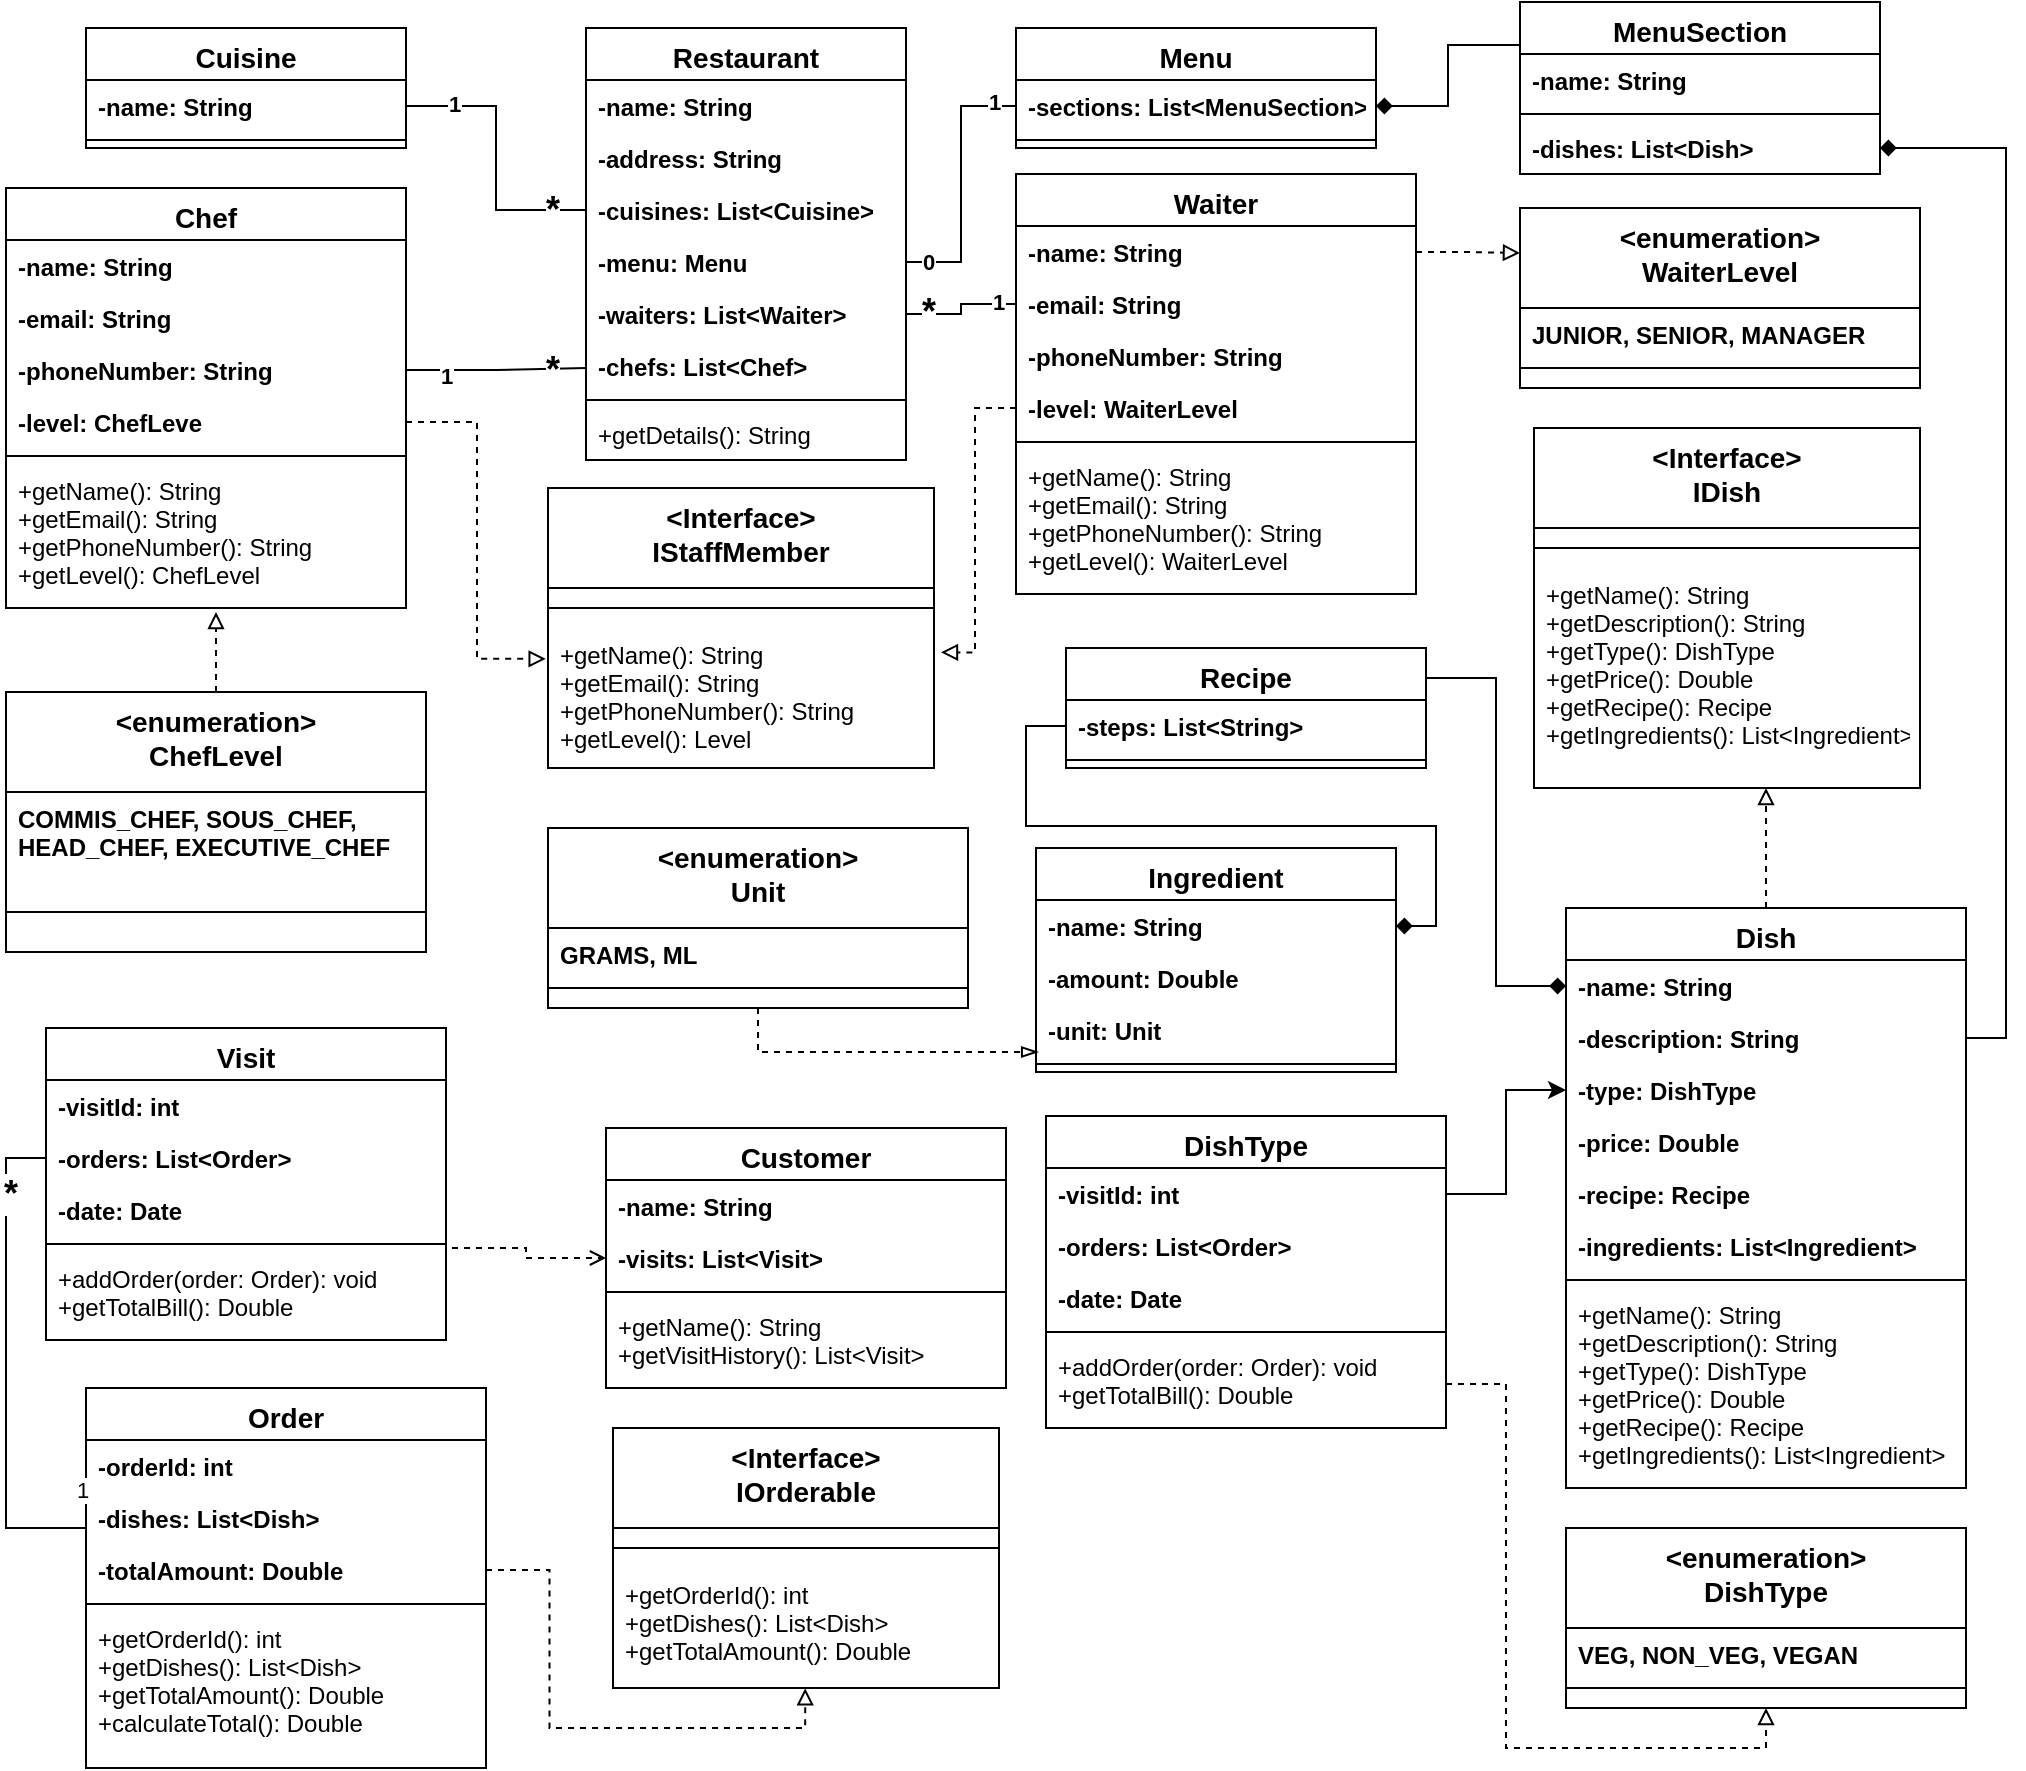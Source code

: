 <mxfile version="24.7.6">
  <diagram id="C5RBs43oDa-KdzZeNtuy" name="Page-1">
    <mxGraphModel dx="2327" dy="796" grid="1" gridSize="10" guides="1" tooltips="1" connect="1" arrows="1" fold="1" page="1" pageScale="1" pageWidth="827" pageHeight="1169" math="0" shadow="0">
      <root>
        <mxCell id="WIyWlLk6GJQsqaUBKTNV-0" />
        <mxCell id="WIyWlLk6GJQsqaUBKTNV-1" parent="WIyWlLk6GJQsqaUBKTNV-0" />
        <mxCell id="zkfFHV4jXpPFQw0GAbJ--0" value="Restaurant" style="swimlane;fontStyle=1;align=center;verticalAlign=top;childLayout=stackLayout;horizontal=1;startSize=26;horizontalStack=0;resizeParent=1;resizeLast=0;collapsible=1;marginBottom=0;rounded=0;shadow=0;strokeWidth=1;fontSize=14;" parent="WIyWlLk6GJQsqaUBKTNV-1" vertex="1">
          <mxGeometry x="240" y="40" width="160" height="216" as="geometry">
            <mxRectangle x="230" y="140" width="160" height="26" as="alternateBounds" />
          </mxGeometry>
        </mxCell>
        <mxCell id="zkfFHV4jXpPFQw0GAbJ--1" value="-name: String" style="text;align=left;verticalAlign=top;spacingLeft=4;spacingRight=4;overflow=hidden;rotatable=0;points=[[0,0.5],[1,0.5]];portConstraint=eastwest;fontStyle=1" parent="zkfFHV4jXpPFQw0GAbJ--0" vertex="1">
          <mxGeometry y="26" width="160" height="26" as="geometry" />
        </mxCell>
        <mxCell id="zkfFHV4jXpPFQw0GAbJ--2" value="-address: String " style="text;align=left;verticalAlign=top;spacingLeft=4;spacingRight=4;overflow=hidden;rotatable=0;points=[[0,0.5],[1,0.5]];portConstraint=eastwest;rounded=0;shadow=0;html=0;fontStyle=1" parent="zkfFHV4jXpPFQw0GAbJ--0" vertex="1">
          <mxGeometry y="52" width="160" height="26" as="geometry" />
        </mxCell>
        <mxCell id="zkfFHV4jXpPFQw0GAbJ--3" value="-cuisines: List&lt;Cuisine&gt;" style="text;align=left;verticalAlign=top;spacingLeft=4;spacingRight=4;overflow=hidden;rotatable=0;points=[[0,0.5],[1,0.5]];portConstraint=eastwest;rounded=0;shadow=0;html=0;fontStyle=1" parent="zkfFHV4jXpPFQw0GAbJ--0" vertex="1">
          <mxGeometry y="78" width="160" height="26" as="geometry" />
        </mxCell>
        <mxCell id="zkfFHV4jXpPFQw0GAbJ--5" value="-menu: Menu" style="text;align=left;verticalAlign=top;spacingLeft=4;spacingRight=4;overflow=hidden;rotatable=0;points=[[0,0.5],[1,0.5]];portConstraint=eastwest;fontStyle=1" parent="zkfFHV4jXpPFQw0GAbJ--0" vertex="1">
          <mxGeometry y="104" width="160" height="26" as="geometry" />
        </mxCell>
        <mxCell id="VaiTRZWKTCsyNy_biYh1-0" value="-waiters: List&lt;Waiter&gt; " style="text;align=left;verticalAlign=top;spacingLeft=4;spacingRight=4;overflow=hidden;rotatable=0;points=[[0,0.5],[1,0.5]];portConstraint=eastwest;rounded=0;shadow=0;html=0;fontStyle=1" vertex="1" parent="zkfFHV4jXpPFQw0GAbJ--0">
          <mxGeometry y="130" width="160" height="26" as="geometry" />
        </mxCell>
        <mxCell id="VaiTRZWKTCsyNy_biYh1-1" value="-chefs: List&lt;Chef&gt;" style="text;align=left;verticalAlign=top;spacingLeft=4;spacingRight=4;overflow=hidden;rotatable=0;points=[[0,0.5],[1,0.5]];portConstraint=eastwest;fontStyle=1" vertex="1" parent="zkfFHV4jXpPFQw0GAbJ--0">
          <mxGeometry y="156" width="160" height="26" as="geometry" />
        </mxCell>
        <mxCell id="zkfFHV4jXpPFQw0GAbJ--4" value="" style="line;html=1;strokeWidth=1;align=left;verticalAlign=middle;spacingTop=-1;spacingLeft=3;spacingRight=3;rotatable=0;labelPosition=right;points=[];portConstraint=eastwest;" parent="zkfFHV4jXpPFQw0GAbJ--0" vertex="1">
          <mxGeometry y="182" width="160" height="8" as="geometry" />
        </mxCell>
        <mxCell id="VaiTRZWKTCsyNy_biYh1-2" value="+getDetails(): String" style="text;align=left;verticalAlign=top;spacingLeft=4;spacingRight=4;overflow=hidden;rotatable=0;points=[[0,0.5],[1,0.5]];portConstraint=eastwest;rounded=0;shadow=0;html=0;" vertex="1" parent="zkfFHV4jXpPFQw0GAbJ--0">
          <mxGeometry y="190" width="160" height="26" as="geometry" />
        </mxCell>
        <mxCell id="VaiTRZWKTCsyNy_biYh1-3" value="Cuisine" style="swimlane;fontStyle=1;align=center;verticalAlign=top;childLayout=stackLayout;horizontal=1;startSize=26;horizontalStack=0;resizeParent=1;resizeLast=0;collapsible=1;marginBottom=0;rounded=0;shadow=0;strokeWidth=1;fontSize=14;" vertex="1" parent="WIyWlLk6GJQsqaUBKTNV-1">
          <mxGeometry x="-10" y="40" width="160" height="60" as="geometry">
            <mxRectangle x="230" y="140" width="160" height="26" as="alternateBounds" />
          </mxGeometry>
        </mxCell>
        <mxCell id="VaiTRZWKTCsyNy_biYh1-4" value="-name: String" style="text;align=left;verticalAlign=top;spacingLeft=4;spacingRight=4;overflow=hidden;rotatable=0;points=[[0,0.5],[1,0.5]];portConstraint=eastwest;fontStyle=1" vertex="1" parent="VaiTRZWKTCsyNy_biYh1-3">
          <mxGeometry y="26" width="160" height="26" as="geometry" />
        </mxCell>
        <mxCell id="VaiTRZWKTCsyNy_biYh1-10" value="" style="line;html=1;strokeWidth=1;align=left;verticalAlign=middle;spacingTop=-1;spacingLeft=3;spacingRight=3;rotatable=0;labelPosition=right;points=[];portConstraint=eastwest;" vertex="1" parent="VaiTRZWKTCsyNy_biYh1-3">
          <mxGeometry y="52" width="160" height="8" as="geometry" />
        </mxCell>
        <mxCell id="VaiTRZWKTCsyNy_biYh1-12" value="Menu" style="swimlane;fontStyle=1;align=center;verticalAlign=top;childLayout=stackLayout;horizontal=1;startSize=26;horizontalStack=0;resizeParent=1;resizeLast=0;collapsible=1;marginBottom=0;rounded=0;shadow=0;strokeWidth=1;fontSize=14;" vertex="1" parent="WIyWlLk6GJQsqaUBKTNV-1">
          <mxGeometry x="455" y="40" width="180" height="60" as="geometry">
            <mxRectangle x="230" y="140" width="160" height="26" as="alternateBounds" />
          </mxGeometry>
        </mxCell>
        <mxCell id="VaiTRZWKTCsyNy_biYh1-13" value="-sections: List&lt;MenuSection&gt;" style="text;align=left;verticalAlign=top;spacingLeft=4;spacingRight=4;overflow=hidden;rotatable=0;points=[[0,0.5],[1,0.5]];portConstraint=eastwest;fontStyle=1" vertex="1" parent="VaiTRZWKTCsyNy_biYh1-12">
          <mxGeometry y="26" width="180" height="26" as="geometry" />
        </mxCell>
        <mxCell id="VaiTRZWKTCsyNy_biYh1-14" value="" style="line;html=1;strokeWidth=1;align=left;verticalAlign=middle;spacingTop=-1;spacingLeft=3;spacingRight=3;rotatable=0;labelPosition=right;points=[];portConstraint=eastwest;" vertex="1" parent="VaiTRZWKTCsyNy_biYh1-12">
          <mxGeometry y="52" width="180" height="8" as="geometry" />
        </mxCell>
        <mxCell id="VaiTRZWKTCsyNy_biYh1-16" value="Ingredient" style="swimlane;fontStyle=1;align=center;verticalAlign=top;childLayout=stackLayout;horizontal=1;startSize=26;horizontalStack=0;resizeParent=1;resizeLast=0;collapsible=1;marginBottom=0;rounded=0;shadow=0;strokeWidth=1;fontSize=14;" vertex="1" parent="WIyWlLk6GJQsqaUBKTNV-1">
          <mxGeometry x="465" y="450" width="180" height="112" as="geometry">
            <mxRectangle x="230" y="140" width="160" height="26" as="alternateBounds" />
          </mxGeometry>
        </mxCell>
        <mxCell id="VaiTRZWKTCsyNy_biYh1-17" value="-name: String " style="text;align=left;verticalAlign=top;spacingLeft=4;spacingRight=4;overflow=hidden;rotatable=0;points=[[0,0.5],[1,0.5]];portConstraint=eastwest;fontStyle=1" vertex="1" parent="VaiTRZWKTCsyNy_biYh1-16">
          <mxGeometry y="26" width="180" height="26" as="geometry" />
        </mxCell>
        <mxCell id="VaiTRZWKTCsyNy_biYh1-38" value="-amount: Double " style="text;align=left;verticalAlign=top;spacingLeft=4;spacingRight=4;overflow=hidden;rotatable=0;points=[[0,0.5],[1,0.5]];portConstraint=eastwest;fontStyle=1" vertex="1" parent="VaiTRZWKTCsyNy_biYh1-16">
          <mxGeometry y="52" width="180" height="26" as="geometry" />
        </mxCell>
        <mxCell id="VaiTRZWKTCsyNy_biYh1-39" value="-unit: Unit" style="text;align=left;verticalAlign=top;spacingLeft=4;spacingRight=4;overflow=hidden;rotatable=0;points=[[0,0.5],[1,0.5]];portConstraint=eastwest;fontStyle=1" vertex="1" parent="VaiTRZWKTCsyNy_biYh1-16">
          <mxGeometry y="78" width="180" height="26" as="geometry" />
        </mxCell>
        <mxCell id="VaiTRZWKTCsyNy_biYh1-18" value="" style="line;html=1;strokeWidth=1;align=left;verticalAlign=middle;spacingTop=-1;spacingLeft=3;spacingRight=3;rotatable=0;labelPosition=right;points=[];portConstraint=eastwest;" vertex="1" parent="VaiTRZWKTCsyNy_biYh1-16">
          <mxGeometry y="104" width="180" height="8" as="geometry" />
        </mxCell>
        <mxCell id="VaiTRZWKTCsyNy_biYh1-21" value="&lt;Interface&gt;&#xa;IDish" style="swimlane;fontStyle=1;align=center;verticalAlign=top;childLayout=stackLayout;horizontal=1;startSize=50;horizontalStack=0;resizeParent=1;resizeLast=0;collapsible=1;marginBottom=0;rounded=0;shadow=0;strokeWidth=1;fontSize=14;" vertex="1" parent="WIyWlLk6GJQsqaUBKTNV-1">
          <mxGeometry x="714" y="240" width="193" height="180" as="geometry">
            <mxRectangle x="230" y="140" width="160" height="26" as="alternateBounds" />
          </mxGeometry>
        </mxCell>
        <mxCell id="VaiTRZWKTCsyNy_biYh1-23" value="" style="line;html=1;strokeWidth=1;align=left;verticalAlign=middle;spacingTop=-1;spacingLeft=3;spacingRight=3;rotatable=0;labelPosition=right;points=[];portConstraint=eastwest;" vertex="1" parent="VaiTRZWKTCsyNy_biYh1-21">
          <mxGeometry y="50" width="193" height="20" as="geometry" />
        </mxCell>
        <mxCell id="VaiTRZWKTCsyNy_biYh1-24" value="+getName(): String   &#xa;+getDescription(): String &#xa;+getType(): DishType &#xa;+getPrice(): Double  &#xa;+getRecipe(): Recipe &#xa;+getIngredients(): List&lt;Ingredient&gt;" style="text;align=left;verticalAlign=top;spacingLeft=4;spacingRight=4;overflow=hidden;rotatable=0;points=[[0,0.5],[1,0.5]];portConstraint=eastwest;fontStyle=0" vertex="1" parent="VaiTRZWKTCsyNy_biYh1-21">
          <mxGeometry y="70" width="193" height="100" as="geometry" />
        </mxCell>
        <mxCell id="VaiTRZWKTCsyNy_biYh1-147" style="edgeStyle=orthogonalEdgeStyle;rounded=0;orthogonalLoop=1;jettySize=auto;html=1;endArrow=block;endFill=0;dashed=1;" edge="1" parent="WIyWlLk6GJQsqaUBKTNV-1" source="VaiTRZWKTCsyNy_biYh1-25">
          <mxGeometry relative="1" as="geometry">
            <mxPoint x="830.0" y="420" as="targetPoint" />
          </mxGeometry>
        </mxCell>
        <mxCell id="VaiTRZWKTCsyNy_biYh1-25" value="Dish" style="swimlane;fontStyle=1;align=center;verticalAlign=top;childLayout=stackLayout;horizontal=1;startSize=26;horizontalStack=0;resizeParent=1;resizeLast=0;collapsible=1;marginBottom=0;rounded=0;shadow=0;strokeWidth=1;fontSize=14;" vertex="1" parent="WIyWlLk6GJQsqaUBKTNV-1">
          <mxGeometry x="730" y="480" width="200" height="290" as="geometry">
            <mxRectangle x="230" y="140" width="160" height="26" as="alternateBounds" />
          </mxGeometry>
        </mxCell>
        <mxCell id="VaiTRZWKTCsyNy_biYh1-26" value="-name: String" style="text;align=left;verticalAlign=top;spacingLeft=4;spacingRight=4;overflow=hidden;rotatable=0;points=[[0,0.5],[1,0.5]];portConstraint=eastwest;fontStyle=1" vertex="1" parent="VaiTRZWKTCsyNy_biYh1-25">
          <mxGeometry y="26" width="200" height="26" as="geometry" />
        </mxCell>
        <mxCell id="VaiTRZWKTCsyNy_biYh1-27" value="-description: String" style="text;align=left;verticalAlign=top;spacingLeft=4;spacingRight=4;overflow=hidden;rotatable=0;points=[[0,0.5],[1,0.5]];portConstraint=eastwest;rounded=0;shadow=0;html=0;fontStyle=1" vertex="1" parent="VaiTRZWKTCsyNy_biYh1-25">
          <mxGeometry y="52" width="200" height="26" as="geometry" />
        </mxCell>
        <mxCell id="VaiTRZWKTCsyNy_biYh1-28" value="-type: DishType " style="text;align=left;verticalAlign=top;spacingLeft=4;spacingRight=4;overflow=hidden;rotatable=0;points=[[0,0.5],[1,0.5]];portConstraint=eastwest;rounded=0;shadow=0;html=0;fontStyle=1" vertex="1" parent="VaiTRZWKTCsyNy_biYh1-25">
          <mxGeometry y="78" width="200" height="26" as="geometry" />
        </mxCell>
        <mxCell id="VaiTRZWKTCsyNy_biYh1-29" value="-price: Double " style="text;align=left;verticalAlign=top;spacingLeft=4;spacingRight=4;overflow=hidden;rotatable=0;points=[[0,0.5],[1,0.5]];portConstraint=eastwest;fontStyle=1" vertex="1" parent="VaiTRZWKTCsyNy_biYh1-25">
          <mxGeometry y="104" width="200" height="26" as="geometry" />
        </mxCell>
        <mxCell id="VaiTRZWKTCsyNy_biYh1-30" value="-recipe: Recipe " style="text;align=left;verticalAlign=top;spacingLeft=4;spacingRight=4;overflow=hidden;rotatable=0;points=[[0,0.5],[1,0.5]];portConstraint=eastwest;rounded=0;shadow=0;html=0;fontStyle=1" vertex="1" parent="VaiTRZWKTCsyNy_biYh1-25">
          <mxGeometry y="130" width="200" height="26" as="geometry" />
        </mxCell>
        <mxCell id="VaiTRZWKTCsyNy_biYh1-31" value="-ingredients: List&lt;Ingredient&gt;" style="text;align=left;verticalAlign=top;spacingLeft=4;spacingRight=4;overflow=hidden;rotatable=0;points=[[0,0.5],[1,0.5]];portConstraint=eastwest;fontStyle=1" vertex="1" parent="VaiTRZWKTCsyNy_biYh1-25">
          <mxGeometry y="156" width="200" height="26" as="geometry" />
        </mxCell>
        <mxCell id="VaiTRZWKTCsyNy_biYh1-32" value="" style="line;html=1;strokeWidth=1;align=left;verticalAlign=middle;spacingTop=-1;spacingLeft=3;spacingRight=3;rotatable=0;labelPosition=right;points=[];portConstraint=eastwest;" vertex="1" parent="VaiTRZWKTCsyNy_biYh1-25">
          <mxGeometry y="182" width="200" height="8" as="geometry" />
        </mxCell>
        <mxCell id="VaiTRZWKTCsyNy_biYh1-33" value="+getName(): String   &#xa;+getDescription(): String &#xa;+getType(): DishType &#xa;+getPrice(): Double  &#xa;+getRecipe(): Recipe &#xa;+getIngredients(): List&lt;Ingredient&gt;" style="text;align=left;verticalAlign=top;spacingLeft=4;spacingRight=4;overflow=hidden;rotatable=0;points=[[0,0.5],[1,0.5]];portConstraint=eastwest;rounded=0;shadow=0;html=0;" vertex="1" parent="VaiTRZWKTCsyNy_biYh1-25">
          <mxGeometry y="190" width="200" height="100" as="geometry" />
        </mxCell>
        <mxCell id="VaiTRZWKTCsyNy_biYh1-34" value="MenuSection" style="swimlane;fontStyle=1;align=center;verticalAlign=top;childLayout=stackLayout;horizontal=1;startSize=26;horizontalStack=0;resizeParent=1;resizeLast=0;collapsible=1;marginBottom=0;rounded=0;shadow=0;strokeWidth=1;fontSize=14;" vertex="1" parent="WIyWlLk6GJQsqaUBKTNV-1">
          <mxGeometry x="707" y="27" width="180" height="86" as="geometry">
            <mxRectangle x="230" y="140" width="160" height="26" as="alternateBounds" />
          </mxGeometry>
        </mxCell>
        <mxCell id="VaiTRZWKTCsyNy_biYh1-35" value="-name: String " style="text;align=left;verticalAlign=top;spacingLeft=4;spacingRight=4;overflow=hidden;rotatable=0;points=[[0,0.5],[1,0.5]];portConstraint=eastwest;fontStyle=1" vertex="1" parent="VaiTRZWKTCsyNy_biYh1-34">
          <mxGeometry y="26" width="180" height="26" as="geometry" />
        </mxCell>
        <mxCell id="VaiTRZWKTCsyNy_biYh1-36" value="" style="line;html=1;strokeWidth=1;align=left;verticalAlign=middle;spacingTop=-1;spacingLeft=3;spacingRight=3;rotatable=0;labelPosition=right;points=[];portConstraint=eastwest;" vertex="1" parent="VaiTRZWKTCsyNy_biYh1-34">
          <mxGeometry y="52" width="180" height="8" as="geometry" />
        </mxCell>
        <mxCell id="VaiTRZWKTCsyNy_biYh1-37" value="-dishes: List&lt;Dish&gt;" style="text;align=left;verticalAlign=top;spacingLeft=4;spacingRight=4;overflow=hidden;rotatable=0;points=[[0,0.5],[1,0.5]];portConstraint=eastwest;fontStyle=1" vertex="1" parent="VaiTRZWKTCsyNy_biYh1-34">
          <mxGeometry y="60" width="180" height="26" as="geometry" />
        </mxCell>
        <mxCell id="VaiTRZWKTCsyNy_biYh1-40" value="Recipe" style="swimlane;fontStyle=1;align=center;verticalAlign=top;childLayout=stackLayout;horizontal=1;startSize=26;horizontalStack=0;resizeParent=1;resizeLast=0;collapsible=1;marginBottom=0;rounded=0;shadow=0;strokeWidth=1;fontSize=14;" vertex="1" parent="WIyWlLk6GJQsqaUBKTNV-1">
          <mxGeometry x="480" y="350" width="180" height="60" as="geometry">
            <mxRectangle x="230" y="140" width="160" height="26" as="alternateBounds" />
          </mxGeometry>
        </mxCell>
        <mxCell id="VaiTRZWKTCsyNy_biYh1-41" value="-steps: List&lt;String&gt;" style="text;align=left;verticalAlign=top;spacingLeft=4;spacingRight=4;overflow=hidden;rotatable=0;points=[[0,0.5],[1,0.5]];portConstraint=eastwest;fontStyle=1" vertex="1" parent="VaiTRZWKTCsyNy_biYh1-40">
          <mxGeometry y="26" width="180" height="26" as="geometry" />
        </mxCell>
        <mxCell id="VaiTRZWKTCsyNy_biYh1-42" value="" style="line;html=1;strokeWidth=1;align=left;verticalAlign=middle;spacingTop=-1;spacingLeft=3;spacingRight=3;rotatable=0;labelPosition=right;points=[];portConstraint=eastwest;" vertex="1" parent="VaiTRZWKTCsyNy_biYh1-40">
          <mxGeometry y="52" width="180" height="8" as="geometry" />
        </mxCell>
        <mxCell id="VaiTRZWKTCsyNy_biYh1-43" value="&lt;Interface&gt;&#xa;IStaffMember" style="swimlane;fontStyle=1;align=center;verticalAlign=top;childLayout=stackLayout;horizontal=1;startSize=50;horizontalStack=0;resizeParent=1;resizeLast=0;collapsible=1;marginBottom=0;rounded=0;shadow=0;strokeWidth=1;fontSize=14;" vertex="1" parent="WIyWlLk6GJQsqaUBKTNV-1">
          <mxGeometry x="221" y="270" width="193" height="140" as="geometry">
            <mxRectangle x="230" y="140" width="160" height="26" as="alternateBounds" />
          </mxGeometry>
        </mxCell>
        <mxCell id="VaiTRZWKTCsyNy_biYh1-44" value="" style="line;html=1;strokeWidth=1;align=left;verticalAlign=middle;spacingTop=-1;spacingLeft=3;spacingRight=3;rotatable=0;labelPosition=right;points=[];portConstraint=eastwest;" vertex="1" parent="VaiTRZWKTCsyNy_biYh1-43">
          <mxGeometry y="50" width="193" height="20" as="geometry" />
        </mxCell>
        <mxCell id="VaiTRZWKTCsyNy_biYh1-45" value="+getName(): String   &#xa;+getEmail(): String  &#xa;+getPhoneNumber(): String &#xa;+getLevel(): Level" style="text;align=left;verticalAlign=top;spacingLeft=4;spacingRight=4;overflow=hidden;rotatable=0;points=[[0,0.5],[1,0.5]];portConstraint=eastwest;fontStyle=0" vertex="1" parent="VaiTRZWKTCsyNy_biYh1-43">
          <mxGeometry y="70" width="193" height="70" as="geometry" />
        </mxCell>
        <mxCell id="VaiTRZWKTCsyNy_biYh1-46" value="Waiter" style="swimlane;fontStyle=1;align=center;verticalAlign=top;childLayout=stackLayout;horizontal=1;startSize=26;horizontalStack=0;resizeParent=1;resizeLast=0;collapsible=1;marginBottom=0;rounded=0;shadow=0;strokeWidth=1;fontSize=14;" vertex="1" parent="WIyWlLk6GJQsqaUBKTNV-1">
          <mxGeometry x="455" y="113" width="200" height="210" as="geometry">
            <mxRectangle x="230" y="140" width="160" height="26" as="alternateBounds" />
          </mxGeometry>
        </mxCell>
        <mxCell id="VaiTRZWKTCsyNy_biYh1-47" value="-name: String " style="text;align=left;verticalAlign=top;spacingLeft=4;spacingRight=4;overflow=hidden;rotatable=0;points=[[0,0.5],[1,0.5]];portConstraint=eastwest;fontStyle=1" vertex="1" parent="VaiTRZWKTCsyNy_biYh1-46">
          <mxGeometry y="26" width="200" height="26" as="geometry" />
        </mxCell>
        <mxCell id="VaiTRZWKTCsyNy_biYh1-48" value="-email: String " style="text;align=left;verticalAlign=top;spacingLeft=4;spacingRight=4;overflow=hidden;rotatable=0;points=[[0,0.5],[1,0.5]];portConstraint=eastwest;rounded=0;shadow=0;html=0;fontStyle=1" vertex="1" parent="VaiTRZWKTCsyNy_biYh1-46">
          <mxGeometry y="52" width="200" height="26" as="geometry" />
        </mxCell>
        <mxCell id="VaiTRZWKTCsyNy_biYh1-49" value="-phoneNumber: String " style="text;align=left;verticalAlign=top;spacingLeft=4;spacingRight=4;overflow=hidden;rotatable=0;points=[[0,0.5],[1,0.5]];portConstraint=eastwest;rounded=0;shadow=0;html=0;fontStyle=1" vertex="1" parent="VaiTRZWKTCsyNy_biYh1-46">
          <mxGeometry y="78" width="200" height="26" as="geometry" />
        </mxCell>
        <mxCell id="VaiTRZWKTCsyNy_biYh1-50" value="-level: WaiterLevel" style="text;align=left;verticalAlign=top;spacingLeft=4;spacingRight=4;overflow=hidden;rotatable=0;points=[[0,0.5],[1,0.5]];portConstraint=eastwest;fontStyle=1" vertex="1" parent="VaiTRZWKTCsyNy_biYh1-46">
          <mxGeometry y="104" width="200" height="26" as="geometry" />
        </mxCell>
        <mxCell id="VaiTRZWKTCsyNy_biYh1-53" value="" style="line;html=1;strokeWidth=1;align=left;verticalAlign=middle;spacingTop=-1;spacingLeft=3;spacingRight=3;rotatable=0;labelPosition=right;points=[];portConstraint=eastwest;" vertex="1" parent="VaiTRZWKTCsyNy_biYh1-46">
          <mxGeometry y="130" width="200" height="8" as="geometry" />
        </mxCell>
        <mxCell id="VaiTRZWKTCsyNy_biYh1-54" value="+getName(): String   &#xa;+getEmail(): String  &#xa;+getPhoneNumber(): String &#xa;+getLevel(): WaiterLevel" style="text;align=left;verticalAlign=top;spacingLeft=4;spacingRight=4;overflow=hidden;rotatable=0;points=[[0,0.5],[1,0.5]];portConstraint=eastwest;rounded=0;shadow=0;html=0;" vertex="1" parent="VaiTRZWKTCsyNy_biYh1-46">
          <mxGeometry y="138" width="200" height="72" as="geometry" />
        </mxCell>
        <mxCell id="VaiTRZWKTCsyNy_biYh1-55" value="Chef" style="swimlane;fontStyle=1;align=center;verticalAlign=top;childLayout=stackLayout;horizontal=1;startSize=26;horizontalStack=0;resizeParent=1;resizeLast=0;collapsible=1;marginBottom=0;rounded=0;shadow=0;strokeWidth=1;fontSize=14;" vertex="1" parent="WIyWlLk6GJQsqaUBKTNV-1">
          <mxGeometry x="-50" y="120" width="200" height="210" as="geometry">
            <mxRectangle x="230" y="140" width="160" height="26" as="alternateBounds" />
          </mxGeometry>
        </mxCell>
        <mxCell id="VaiTRZWKTCsyNy_biYh1-56" value="-name: String " style="text;align=left;verticalAlign=top;spacingLeft=4;spacingRight=4;overflow=hidden;rotatable=0;points=[[0,0.5],[1,0.5]];portConstraint=eastwest;fontStyle=1" vertex="1" parent="VaiTRZWKTCsyNy_biYh1-55">
          <mxGeometry y="26" width="200" height="26" as="geometry" />
        </mxCell>
        <mxCell id="VaiTRZWKTCsyNy_biYh1-57" value="-email: String " style="text;align=left;verticalAlign=top;spacingLeft=4;spacingRight=4;overflow=hidden;rotatable=0;points=[[0,0.5],[1,0.5]];portConstraint=eastwest;rounded=0;shadow=0;html=0;fontStyle=1" vertex="1" parent="VaiTRZWKTCsyNy_biYh1-55">
          <mxGeometry y="52" width="200" height="26" as="geometry" />
        </mxCell>
        <mxCell id="VaiTRZWKTCsyNy_biYh1-58" value="-phoneNumber: String " style="text;align=left;verticalAlign=top;spacingLeft=4;spacingRight=4;overflow=hidden;rotatable=0;points=[[0,0.5],[1,0.5]];portConstraint=eastwest;rounded=0;shadow=0;html=0;fontStyle=1" vertex="1" parent="VaiTRZWKTCsyNy_biYh1-55">
          <mxGeometry y="78" width="200" height="26" as="geometry" />
        </mxCell>
        <mxCell id="VaiTRZWKTCsyNy_biYh1-59" value="-level: ChefLeve" style="text;align=left;verticalAlign=top;spacingLeft=4;spacingRight=4;overflow=hidden;rotatable=0;points=[[0,0.5],[1,0.5]];portConstraint=eastwest;fontStyle=1" vertex="1" parent="VaiTRZWKTCsyNy_biYh1-55">
          <mxGeometry y="104" width="200" height="26" as="geometry" />
        </mxCell>
        <mxCell id="VaiTRZWKTCsyNy_biYh1-60" value="" style="line;html=1;strokeWidth=1;align=left;verticalAlign=middle;spacingTop=-1;spacingLeft=3;spacingRight=3;rotatable=0;labelPosition=right;points=[];portConstraint=eastwest;" vertex="1" parent="VaiTRZWKTCsyNy_biYh1-55">
          <mxGeometry y="130" width="200" height="8" as="geometry" />
        </mxCell>
        <mxCell id="VaiTRZWKTCsyNy_biYh1-61" value="+getName(): String   &#xa;+getEmail(): String  &#xa;+getPhoneNumber(): String &#xa;+getLevel(): ChefLevel&#xa;" style="text;align=left;verticalAlign=top;spacingLeft=4;spacingRight=4;overflow=hidden;rotatable=0;points=[[0,0.5],[1,0.5]];portConstraint=eastwest;rounded=0;shadow=0;html=0;" vertex="1" parent="VaiTRZWKTCsyNy_biYh1-55">
          <mxGeometry y="138" width="200" height="72" as="geometry" />
        </mxCell>
        <mxCell id="VaiTRZWKTCsyNy_biYh1-62" value="&lt;Interface&gt;&#xa;IOrderable" style="swimlane;fontStyle=1;align=center;verticalAlign=top;childLayout=stackLayout;horizontal=1;startSize=50;horizontalStack=0;resizeParent=1;resizeLast=0;collapsible=1;marginBottom=0;rounded=0;shadow=0;strokeWidth=1;fontSize=14;" vertex="1" parent="WIyWlLk6GJQsqaUBKTNV-1">
          <mxGeometry x="253.5" y="740" width="193" height="130" as="geometry">
            <mxRectangle x="230" y="140" width="160" height="26" as="alternateBounds" />
          </mxGeometry>
        </mxCell>
        <mxCell id="VaiTRZWKTCsyNy_biYh1-63" value="" style="line;html=1;strokeWidth=1;align=left;verticalAlign=middle;spacingTop=-1;spacingLeft=3;spacingRight=3;rotatable=0;labelPosition=right;points=[];portConstraint=eastwest;" vertex="1" parent="VaiTRZWKTCsyNy_biYh1-62">
          <mxGeometry y="50" width="193" height="20" as="geometry" />
        </mxCell>
        <mxCell id="VaiTRZWKTCsyNy_biYh1-64" value="+getOrderId(): int   &#xa;+getDishes(): List&lt;Dish&gt; &#xa;+getTotalAmount(): Double" style="text;align=left;verticalAlign=top;spacingLeft=4;spacingRight=4;overflow=hidden;rotatable=0;points=[[0,0.5],[1,0.5]];portConstraint=eastwest;fontStyle=0" vertex="1" parent="VaiTRZWKTCsyNy_biYh1-62">
          <mxGeometry y="70" width="193" height="60" as="geometry" />
        </mxCell>
        <mxCell id="VaiTRZWKTCsyNy_biYh1-65" value="Order" style="swimlane;fontStyle=1;align=center;verticalAlign=top;childLayout=stackLayout;horizontal=1;startSize=26;horizontalStack=0;resizeParent=1;resizeLast=0;collapsible=1;marginBottom=0;rounded=0;shadow=0;strokeWidth=1;fontSize=14;" vertex="1" parent="WIyWlLk6GJQsqaUBKTNV-1">
          <mxGeometry x="-10" y="720" width="200" height="190" as="geometry">
            <mxRectangle x="230" y="140" width="160" height="26" as="alternateBounds" />
          </mxGeometry>
        </mxCell>
        <mxCell id="VaiTRZWKTCsyNy_biYh1-66" value="-orderId: int        &#xa;" style="text;align=left;verticalAlign=top;spacingLeft=4;spacingRight=4;overflow=hidden;rotatable=0;points=[[0,0.5],[1,0.5]];portConstraint=eastwest;fontStyle=1" vertex="1" parent="VaiTRZWKTCsyNy_biYh1-65">
          <mxGeometry y="26" width="200" height="26" as="geometry" />
        </mxCell>
        <mxCell id="VaiTRZWKTCsyNy_biYh1-67" value="-dishes: List&lt;Dish&gt;" style="text;align=left;verticalAlign=top;spacingLeft=4;spacingRight=4;overflow=hidden;rotatable=0;points=[[0,0.5],[1,0.5]];portConstraint=eastwest;rounded=0;shadow=0;html=0;fontStyle=1" vertex="1" parent="VaiTRZWKTCsyNy_biYh1-65">
          <mxGeometry y="52" width="200" height="26" as="geometry" />
        </mxCell>
        <mxCell id="VaiTRZWKTCsyNy_biYh1-68" value="-totalAmount: Double " style="text;align=left;verticalAlign=top;spacingLeft=4;spacingRight=4;overflow=hidden;rotatable=0;points=[[0,0.5],[1,0.5]];portConstraint=eastwest;rounded=0;shadow=0;html=0;fontStyle=1" vertex="1" parent="VaiTRZWKTCsyNy_biYh1-65">
          <mxGeometry y="78" width="200" height="26" as="geometry" />
        </mxCell>
        <mxCell id="VaiTRZWKTCsyNy_biYh1-70" value="" style="line;html=1;strokeWidth=1;align=left;verticalAlign=middle;spacingTop=-1;spacingLeft=3;spacingRight=3;rotatable=0;labelPosition=right;points=[];portConstraint=eastwest;" vertex="1" parent="VaiTRZWKTCsyNy_biYh1-65">
          <mxGeometry y="104" width="200" height="8" as="geometry" />
        </mxCell>
        <mxCell id="VaiTRZWKTCsyNy_biYh1-71" value="+getOrderId(): int   &#xa;+getDishes(): List&lt;Dish&gt; &#xa;+getTotalAmount(): Double&#xa;+calculateTotal(): Double" style="text;align=left;verticalAlign=top;spacingLeft=4;spacingRight=4;overflow=hidden;rotatable=0;points=[[0,0.5],[1,0.5]];portConstraint=eastwest;rounded=0;shadow=0;html=0;" vertex="1" parent="VaiTRZWKTCsyNy_biYh1-65">
          <mxGeometry y="112" width="200" height="72" as="geometry" />
        </mxCell>
        <mxCell id="VaiTRZWKTCsyNy_biYh1-72" value="Customer" style="swimlane;fontStyle=1;align=center;verticalAlign=top;childLayout=stackLayout;horizontal=1;startSize=26;horizontalStack=0;resizeParent=1;resizeLast=0;collapsible=1;marginBottom=0;rounded=0;shadow=0;strokeWidth=1;fontSize=14;" vertex="1" parent="WIyWlLk6GJQsqaUBKTNV-1">
          <mxGeometry x="250" y="590" width="200" height="130" as="geometry">
            <mxRectangle x="230" y="140" width="160" height="26" as="alternateBounds" />
          </mxGeometry>
        </mxCell>
        <mxCell id="VaiTRZWKTCsyNy_biYh1-73" value="-name: String&#xa;" style="text;align=left;verticalAlign=top;spacingLeft=4;spacingRight=4;overflow=hidden;rotatable=0;points=[[0,0.5],[1,0.5]];portConstraint=eastwest;fontStyle=1" vertex="1" parent="VaiTRZWKTCsyNy_biYh1-72">
          <mxGeometry y="26" width="200" height="26" as="geometry" />
        </mxCell>
        <mxCell id="VaiTRZWKTCsyNy_biYh1-74" value="-visits: List&lt;Visit&gt;" style="text;align=left;verticalAlign=top;spacingLeft=4;spacingRight=4;overflow=hidden;rotatable=0;points=[[0,0.5],[1,0.5]];portConstraint=eastwest;rounded=0;shadow=0;html=0;fontStyle=1" vertex="1" parent="VaiTRZWKTCsyNy_biYh1-72">
          <mxGeometry y="52" width="200" height="26" as="geometry" />
        </mxCell>
        <mxCell id="VaiTRZWKTCsyNy_biYh1-76" value="" style="line;html=1;strokeWidth=1;align=left;verticalAlign=middle;spacingTop=-1;spacingLeft=3;spacingRight=3;rotatable=0;labelPosition=right;points=[];portConstraint=eastwest;" vertex="1" parent="VaiTRZWKTCsyNy_biYh1-72">
          <mxGeometry y="78" width="200" height="8" as="geometry" />
        </mxCell>
        <mxCell id="VaiTRZWKTCsyNy_biYh1-77" value="+getName(): String&#xa;+getVisitHistory(): List&lt;Visit&gt;" style="text;align=left;verticalAlign=top;spacingLeft=4;spacingRight=4;overflow=hidden;rotatable=0;points=[[0,0.5],[1,0.5]];portConstraint=eastwest;rounded=0;shadow=0;html=0;" vertex="1" parent="VaiTRZWKTCsyNy_biYh1-72">
          <mxGeometry y="86" width="200" height="44" as="geometry" />
        </mxCell>
        <mxCell id="VaiTRZWKTCsyNy_biYh1-78" value="Visit" style="swimlane;fontStyle=1;align=center;verticalAlign=top;childLayout=stackLayout;horizontal=1;startSize=26;horizontalStack=0;resizeParent=1;resizeLast=0;collapsible=1;marginBottom=0;rounded=0;shadow=0;strokeWidth=1;fontSize=14;" vertex="1" parent="WIyWlLk6GJQsqaUBKTNV-1">
          <mxGeometry x="-30" y="540" width="200" height="156" as="geometry">
            <mxRectangle x="230" y="140" width="160" height="26" as="alternateBounds" />
          </mxGeometry>
        </mxCell>
        <mxCell id="VaiTRZWKTCsyNy_biYh1-79" value="-visitId: int&#xa;" style="text;align=left;verticalAlign=top;spacingLeft=4;spacingRight=4;overflow=hidden;rotatable=0;points=[[0,0.5],[1,0.5]];portConstraint=eastwest;fontStyle=1" vertex="1" parent="VaiTRZWKTCsyNy_biYh1-78">
          <mxGeometry y="26" width="200" height="26" as="geometry" />
        </mxCell>
        <mxCell id="VaiTRZWKTCsyNy_biYh1-80" value="-orders: List&lt;Order&gt;" style="text;align=left;verticalAlign=top;spacingLeft=4;spacingRight=4;overflow=hidden;rotatable=0;points=[[0,0.5],[1,0.5]];portConstraint=eastwest;rounded=0;shadow=0;html=0;fontStyle=1" vertex="1" parent="VaiTRZWKTCsyNy_biYh1-78">
          <mxGeometry y="52" width="200" height="26" as="geometry" />
        </mxCell>
        <mxCell id="VaiTRZWKTCsyNy_biYh1-83" value="-date: Date" style="text;align=left;verticalAlign=top;spacingLeft=4;spacingRight=4;overflow=hidden;rotatable=0;points=[[0,0.5],[1,0.5]];portConstraint=eastwest;rounded=0;shadow=0;html=0;fontStyle=1" vertex="1" parent="VaiTRZWKTCsyNy_biYh1-78">
          <mxGeometry y="78" width="200" height="26" as="geometry" />
        </mxCell>
        <mxCell id="VaiTRZWKTCsyNy_biYh1-81" value="" style="line;html=1;strokeWidth=1;align=left;verticalAlign=middle;spacingTop=-1;spacingLeft=3;spacingRight=3;rotatable=0;labelPosition=right;points=[];portConstraint=eastwest;" vertex="1" parent="VaiTRZWKTCsyNy_biYh1-78">
          <mxGeometry y="104" width="200" height="8" as="geometry" />
        </mxCell>
        <mxCell id="VaiTRZWKTCsyNy_biYh1-82" value="+addOrder(order: Order): void &#xa;+getTotalBill(): Double" style="text;align=left;verticalAlign=top;spacingLeft=4;spacingRight=4;overflow=hidden;rotatable=0;points=[[0,0.5],[1,0.5]];portConstraint=eastwest;rounded=0;shadow=0;html=0;" vertex="1" parent="VaiTRZWKTCsyNy_biYh1-78">
          <mxGeometry y="112" width="200" height="44" as="geometry" />
        </mxCell>
        <mxCell id="VaiTRZWKTCsyNy_biYh1-139" style="edgeStyle=orthogonalEdgeStyle;rounded=0;orthogonalLoop=1;jettySize=auto;html=1;entryX=0.5;entryY=1;entryDx=0;entryDy=0;endArrow=block;endFill=0;dashed=1;" edge="1" parent="WIyWlLk6GJQsqaUBKTNV-1" source="VaiTRZWKTCsyNy_biYh1-89" target="VaiTRZWKTCsyNy_biYh1-93">
          <mxGeometry relative="1" as="geometry" />
        </mxCell>
        <mxCell id="VaiTRZWKTCsyNy_biYh1-84" value="DishType" style="swimlane;fontStyle=1;align=center;verticalAlign=top;childLayout=stackLayout;horizontal=1;startSize=26;horizontalStack=0;resizeParent=1;resizeLast=0;collapsible=1;marginBottom=0;rounded=0;shadow=0;strokeWidth=1;fontSize=14;" vertex="1" parent="WIyWlLk6GJQsqaUBKTNV-1">
          <mxGeometry x="470" y="584" width="200" height="156" as="geometry">
            <mxRectangle x="230" y="140" width="160" height="26" as="alternateBounds" />
          </mxGeometry>
        </mxCell>
        <mxCell id="VaiTRZWKTCsyNy_biYh1-85" value="-visitId: int&#xa;" style="text;align=left;verticalAlign=top;spacingLeft=4;spacingRight=4;overflow=hidden;rotatable=0;points=[[0,0.5],[1,0.5]];portConstraint=eastwest;fontStyle=1" vertex="1" parent="VaiTRZWKTCsyNy_biYh1-84">
          <mxGeometry y="26" width="200" height="26" as="geometry" />
        </mxCell>
        <mxCell id="VaiTRZWKTCsyNy_biYh1-86" value="-orders: List&lt;Order&gt;" style="text;align=left;verticalAlign=top;spacingLeft=4;spacingRight=4;overflow=hidden;rotatable=0;points=[[0,0.5],[1,0.5]];portConstraint=eastwest;rounded=0;shadow=0;html=0;fontStyle=1" vertex="1" parent="VaiTRZWKTCsyNy_biYh1-84">
          <mxGeometry y="52" width="200" height="26" as="geometry" />
        </mxCell>
        <mxCell id="VaiTRZWKTCsyNy_biYh1-87" value="-date: Date" style="text;align=left;verticalAlign=top;spacingLeft=4;spacingRight=4;overflow=hidden;rotatable=0;points=[[0,0.5],[1,0.5]];portConstraint=eastwest;rounded=0;shadow=0;html=0;fontStyle=1" vertex="1" parent="VaiTRZWKTCsyNy_biYh1-84">
          <mxGeometry y="78" width="200" height="26" as="geometry" />
        </mxCell>
        <mxCell id="VaiTRZWKTCsyNy_biYh1-88" value="" style="line;html=1;strokeWidth=1;align=left;verticalAlign=middle;spacingTop=-1;spacingLeft=3;spacingRight=3;rotatable=0;labelPosition=right;points=[];portConstraint=eastwest;" vertex="1" parent="VaiTRZWKTCsyNy_biYh1-84">
          <mxGeometry y="104" width="200" height="8" as="geometry" />
        </mxCell>
        <mxCell id="VaiTRZWKTCsyNy_biYh1-89" value="+addOrder(order: Order): void &#xa;+getTotalBill(): Double" style="text;align=left;verticalAlign=top;spacingLeft=4;spacingRight=4;overflow=hidden;rotatable=0;points=[[0,0.5],[1,0.5]];portConstraint=eastwest;rounded=0;shadow=0;html=0;" vertex="1" parent="VaiTRZWKTCsyNy_biYh1-84">
          <mxGeometry y="112" width="200" height="44" as="geometry" />
        </mxCell>
        <mxCell id="VaiTRZWKTCsyNy_biYh1-93" value="&lt;enumeration&gt;&#xa;DishType" style="swimlane;fontStyle=1;align=center;verticalAlign=top;childLayout=stackLayout;horizontal=1;startSize=50;horizontalStack=0;resizeParent=1;resizeLast=0;collapsible=1;marginBottom=0;rounded=0;shadow=0;strokeWidth=1;fontSize=14;" vertex="1" parent="WIyWlLk6GJQsqaUBKTNV-1">
          <mxGeometry x="730" y="790" width="200" height="90" as="geometry">
            <mxRectangle x="230" y="140" width="160" height="26" as="alternateBounds" />
          </mxGeometry>
        </mxCell>
        <mxCell id="VaiTRZWKTCsyNy_biYh1-94" value="VEG, NON_VEG, VEGAN&#xa;" style="text;align=left;verticalAlign=top;spacingLeft=4;spacingRight=4;overflow=hidden;rotatable=0;points=[[0,0.5],[1,0.5]];portConstraint=eastwest;fontStyle=1" vertex="1" parent="VaiTRZWKTCsyNy_biYh1-93">
          <mxGeometry y="50" width="200" height="26" as="geometry" />
        </mxCell>
        <mxCell id="VaiTRZWKTCsyNy_biYh1-97" value="" style="line;html=1;strokeWidth=1;align=left;verticalAlign=middle;spacingTop=-1;spacingLeft=3;spacingRight=3;rotatable=0;labelPosition=right;points=[];portConstraint=eastwest;" vertex="1" parent="VaiTRZWKTCsyNy_biYh1-93">
          <mxGeometry y="76" width="200" height="8" as="geometry" />
        </mxCell>
        <mxCell id="VaiTRZWKTCsyNy_biYh1-99" value="&lt;enumeration&gt;&#xa;Unit" style="swimlane;fontStyle=1;align=center;verticalAlign=top;childLayout=stackLayout;horizontal=1;startSize=50;horizontalStack=0;resizeParent=1;resizeLast=0;collapsible=1;marginBottom=0;rounded=0;shadow=0;strokeWidth=1;fontSize=14;" vertex="1" parent="WIyWlLk6GJQsqaUBKTNV-1">
          <mxGeometry x="221" y="440" width="210" height="90" as="geometry">
            <mxRectangle x="230" y="140" width="160" height="26" as="alternateBounds" />
          </mxGeometry>
        </mxCell>
        <mxCell id="VaiTRZWKTCsyNy_biYh1-100" value="GRAMS, ML &#xa;" style="text;align=left;verticalAlign=top;spacingLeft=4;spacingRight=4;overflow=hidden;rotatable=0;points=[[0,0.5],[1,0.5]];portConstraint=eastwest;fontStyle=1" vertex="1" parent="VaiTRZWKTCsyNy_biYh1-99">
          <mxGeometry y="50" width="210" height="26" as="geometry" />
        </mxCell>
        <mxCell id="VaiTRZWKTCsyNy_biYh1-101" value="" style="line;html=1;strokeWidth=1;align=left;verticalAlign=middle;spacingTop=-1;spacingLeft=3;spacingRight=3;rotatable=0;labelPosition=right;points=[];portConstraint=eastwest;" vertex="1" parent="VaiTRZWKTCsyNy_biYh1-99">
          <mxGeometry y="76" width="210" height="8" as="geometry" />
        </mxCell>
        <mxCell id="VaiTRZWKTCsyNy_biYh1-102" value="&lt;enumeration&gt;&#xa;WaiterLevel" style="swimlane;fontStyle=1;align=center;verticalAlign=top;childLayout=stackLayout;horizontal=1;startSize=50;horizontalStack=0;resizeParent=1;resizeLast=0;collapsible=1;marginBottom=0;rounded=0;shadow=0;strokeWidth=1;fontSize=14;" vertex="1" parent="WIyWlLk6GJQsqaUBKTNV-1">
          <mxGeometry x="707" y="130" width="200" height="90" as="geometry">
            <mxRectangle x="230" y="140" width="160" height="26" as="alternateBounds" />
          </mxGeometry>
        </mxCell>
        <mxCell id="VaiTRZWKTCsyNy_biYh1-103" value="JUNIOR, SENIOR, MANAGER&#xa;" style="text;align=left;verticalAlign=top;spacingLeft=4;spacingRight=4;overflow=hidden;rotatable=0;points=[[0,0.5],[1,0.5]];portConstraint=eastwest;fontStyle=1" vertex="1" parent="VaiTRZWKTCsyNy_biYh1-102">
          <mxGeometry y="50" width="200" height="26" as="geometry" />
        </mxCell>
        <mxCell id="VaiTRZWKTCsyNy_biYh1-104" value="" style="line;html=1;strokeWidth=1;align=left;verticalAlign=middle;spacingTop=-1;spacingLeft=3;spacingRight=3;rotatable=0;labelPosition=right;points=[];portConstraint=eastwest;" vertex="1" parent="VaiTRZWKTCsyNy_biYh1-102">
          <mxGeometry y="76" width="200" height="8" as="geometry" />
        </mxCell>
        <mxCell id="VaiTRZWKTCsyNy_biYh1-141" style="edgeStyle=orthogonalEdgeStyle;rounded=0;orthogonalLoop=1;jettySize=auto;html=1;exitX=0.5;exitY=0;exitDx=0;exitDy=0;endArrow=block;endFill=0;dashed=1;" edge="1" parent="WIyWlLk6GJQsqaUBKTNV-1" source="VaiTRZWKTCsyNy_biYh1-105">
          <mxGeometry relative="1" as="geometry">
            <mxPoint x="55" y="332" as="targetPoint" />
          </mxGeometry>
        </mxCell>
        <mxCell id="VaiTRZWKTCsyNy_biYh1-105" value="&lt;enumeration&gt;&#xa;ChefLevel" style="swimlane;fontStyle=1;align=center;verticalAlign=top;childLayout=stackLayout;horizontal=1;startSize=50;horizontalStack=0;resizeParent=1;resizeLast=0;collapsible=1;marginBottom=0;rounded=0;shadow=0;strokeWidth=1;fontSize=14;" vertex="1" parent="WIyWlLk6GJQsqaUBKTNV-1">
          <mxGeometry x="-50" y="372" width="210" height="130" as="geometry">
            <mxRectangle x="230" y="140" width="160" height="26" as="alternateBounds" />
          </mxGeometry>
        </mxCell>
        <mxCell id="VaiTRZWKTCsyNy_biYh1-106" value="COMMIS_CHEF, SOUS_CHEF, &#xa;HEAD_CHEF, EXECUTIVE_CHEF&#xa;" style="text;align=left;verticalAlign=top;spacingLeft=4;spacingRight=4;overflow=hidden;rotatable=0;points=[[0,0.5],[1,0.5]];portConstraint=eastwest;fontStyle=1" vertex="1" parent="VaiTRZWKTCsyNy_biYh1-105">
          <mxGeometry y="50" width="210" height="50" as="geometry" />
        </mxCell>
        <mxCell id="VaiTRZWKTCsyNy_biYh1-107" value="" style="line;html=1;strokeWidth=1;align=left;verticalAlign=middle;spacingTop=-1;spacingLeft=3;spacingRight=3;rotatable=0;labelPosition=right;points=[];portConstraint=eastwest;" vertex="1" parent="VaiTRZWKTCsyNy_biYh1-105">
          <mxGeometry y="100" width="210" height="20" as="geometry" />
        </mxCell>
        <mxCell id="VaiTRZWKTCsyNy_biYh1-108" style="edgeStyle=orthogonalEdgeStyle;rounded=0;orthogonalLoop=1;jettySize=auto;html=1;exitX=1;exitY=0.5;exitDx=0;exitDy=0;entryX=0;entryY=0.5;entryDx=0;entryDy=0;endArrow=none;endFill=0;" edge="1" parent="WIyWlLk6GJQsqaUBKTNV-1" source="VaiTRZWKTCsyNy_biYh1-4" target="zkfFHV4jXpPFQw0GAbJ--3">
          <mxGeometry relative="1" as="geometry" />
        </mxCell>
        <mxCell id="VaiTRZWKTCsyNy_biYh1-113" value="1" style="edgeLabel;html=1;align=center;verticalAlign=middle;resizable=0;points=[];fontSize=11;fontStyle=1" vertex="1" connectable="0" parent="VaiTRZWKTCsyNy_biYh1-108">
          <mxGeometry x="-0.659" y="1" relative="1" as="geometry">
            <mxPoint as="offset" />
          </mxGeometry>
        </mxCell>
        <mxCell id="VaiTRZWKTCsyNy_biYh1-114" value="&lt;b style=&quot;font-size: 18px;&quot;&gt;*&lt;/b&gt;" style="edgeLabel;html=1;align=center;verticalAlign=middle;resizable=0;points=[];fontSize=18;" vertex="1" connectable="0" parent="VaiTRZWKTCsyNy_biYh1-108">
          <mxGeometry x="0.777" relative="1" as="geometry">
            <mxPoint x="-1" as="offset" />
          </mxGeometry>
        </mxCell>
        <mxCell id="VaiTRZWKTCsyNy_biYh1-109" style="edgeStyle=orthogonalEdgeStyle;rounded=0;orthogonalLoop=1;jettySize=auto;html=1;exitX=0;exitY=0.5;exitDx=0;exitDy=0;entryX=1;entryY=0.5;entryDx=0;entryDy=0;endArrow=none;endFill=0;" edge="1" parent="WIyWlLk6GJQsqaUBKTNV-1" source="VaiTRZWKTCsyNy_biYh1-13" target="zkfFHV4jXpPFQw0GAbJ--5">
          <mxGeometry relative="1" as="geometry" />
        </mxCell>
        <mxCell id="VaiTRZWKTCsyNy_biYh1-120" value="1" style="edgeLabel;html=1;align=center;verticalAlign=middle;resizable=0;points=[];fontStyle=1" vertex="1" connectable="0" parent="VaiTRZWKTCsyNy_biYh1-109">
          <mxGeometry x="-0.838" y="-2" relative="1" as="geometry">
            <mxPoint as="offset" />
          </mxGeometry>
        </mxCell>
        <mxCell id="VaiTRZWKTCsyNy_biYh1-127" value="0" style="edgeLabel;html=1;align=center;verticalAlign=middle;resizable=0;points=[];fontStyle=1" vertex="1" connectable="0" parent="VaiTRZWKTCsyNy_biYh1-109">
          <mxGeometry x="0.832" relative="1" as="geometry">
            <mxPoint as="offset" />
          </mxGeometry>
        </mxCell>
        <mxCell id="VaiTRZWKTCsyNy_biYh1-111" style="edgeStyle=orthogonalEdgeStyle;rounded=0;orthogonalLoop=1;jettySize=auto;html=1;exitX=1;exitY=0.5;exitDx=0;exitDy=0;endArrow=none;endFill=0;" edge="1" parent="WIyWlLk6GJQsqaUBKTNV-1" source="VaiTRZWKTCsyNy_biYh1-58">
          <mxGeometry relative="1" as="geometry">
            <mxPoint x="240" y="210" as="targetPoint" />
          </mxGeometry>
        </mxCell>
        <mxCell id="VaiTRZWKTCsyNy_biYh1-115" value="&lt;span style=&quot;color: rgba(0, 0, 0, 0); font-family: monospace; font-size: 0px; text-align: start; background-color: rgb(251, 251, 251);&quot;&gt;%3CmxGraphModel%3E%3Croot%3E%3CmxCell%20id%3D%220%22%2F%3E%3CmxCell%20id%3D%221%22%20parent%3D%220%22%2F%3E%3CmxCell%20id%3D%222%22%20value%3D%221%22%20style%3D%22edgeLabel%3Bhtml%3D1%3Balign%3Dcenter%3BverticalAlign%3Dmiddle%3Bresizable%3D0%3Bpoints%3D%5B%5D%3BfontSize%3D14%3BfontStyle%3D1%22%20vertex%3D%221%22%20connectable%3D%220%22%20parent%3D%221%22%3E%3CmxGeometry%20x%3D%22174%22%20y%3D%2278%22%20as%3D%22geometry%22%2F%3E%3C%2FmxCell%3E%3C%2Froot%3E%3C%2FmxGraphModel%3E&lt;/span&gt;" style="edgeLabel;html=1;align=center;verticalAlign=middle;resizable=0;points=[];" vertex="1" connectable="0" parent="VaiTRZWKTCsyNy_biYh1-111">
          <mxGeometry x="-0.531" relative="1" as="geometry">
            <mxPoint as="offset" />
          </mxGeometry>
        </mxCell>
        <mxCell id="VaiTRZWKTCsyNy_biYh1-116" value="1" style="edgeLabel;html=1;align=center;verticalAlign=middle;resizable=0;points=[];fontSize=11;fontStyle=1" vertex="1" connectable="0" parent="VaiTRZWKTCsyNy_biYh1-111">
          <mxGeometry x="-0.569" y="-3" relative="1" as="geometry">
            <mxPoint as="offset" />
          </mxGeometry>
        </mxCell>
        <mxCell id="VaiTRZWKTCsyNy_biYh1-117" value="&lt;font style=&quot;font-size: 18px;&quot;&gt;&lt;b&gt;*&lt;/b&gt;&lt;/font&gt;" style="edgeLabel;html=1;align=center;verticalAlign=middle;resizable=0;points=[];" vertex="1" connectable="0" parent="VaiTRZWKTCsyNy_biYh1-111">
          <mxGeometry x="0.628" y="-1" relative="1" as="geometry">
            <mxPoint as="offset" />
          </mxGeometry>
        </mxCell>
        <mxCell id="VaiTRZWKTCsyNy_biYh1-112" style="edgeStyle=orthogonalEdgeStyle;rounded=0;orthogonalLoop=1;jettySize=auto;html=1;exitX=0;exitY=0.5;exitDx=0;exitDy=0;entryX=1;entryY=0.5;entryDx=0;entryDy=0;endArrow=none;endFill=0;" edge="1" parent="WIyWlLk6GJQsqaUBKTNV-1" source="VaiTRZWKTCsyNy_biYh1-48" target="VaiTRZWKTCsyNy_biYh1-0">
          <mxGeometry relative="1" as="geometry" />
        </mxCell>
        <mxCell id="VaiTRZWKTCsyNy_biYh1-123" value="&lt;b&gt;1&lt;/b&gt;" style="edgeLabel;html=1;align=center;verticalAlign=middle;resizable=0;points=[];" vertex="1" connectable="0" parent="VaiTRZWKTCsyNy_biYh1-112">
          <mxGeometry x="-0.707" y="-1" relative="1" as="geometry">
            <mxPoint as="offset" />
          </mxGeometry>
        </mxCell>
        <mxCell id="VaiTRZWKTCsyNy_biYh1-125" value="*" style="edgeLabel;html=1;align=center;verticalAlign=middle;resizable=0;points=[];fontSize=18;fontStyle=1" vertex="1" connectable="0" parent="VaiTRZWKTCsyNy_biYh1-112">
          <mxGeometry x="0.627" y="-1" relative="1" as="geometry">
            <mxPoint as="offset" />
          </mxGeometry>
        </mxCell>
        <mxCell id="VaiTRZWKTCsyNy_biYh1-128" style="edgeStyle=orthogonalEdgeStyle;rounded=0;orthogonalLoop=1;jettySize=auto;html=1;exitX=1;exitY=0.5;exitDx=0;exitDy=0;entryX=0;entryY=0.25;entryDx=0;entryDy=0;endArrow=none;endFill=0;startArrow=diamond;startFill=1;" edge="1" parent="WIyWlLk6GJQsqaUBKTNV-1" source="VaiTRZWKTCsyNy_biYh1-13" target="VaiTRZWKTCsyNy_biYh1-34">
          <mxGeometry relative="1" as="geometry" />
        </mxCell>
        <mxCell id="VaiTRZWKTCsyNy_biYh1-130" style="edgeStyle=orthogonalEdgeStyle;rounded=0;orthogonalLoop=1;jettySize=auto;html=1;entryX=1;entryY=0.5;entryDx=0;entryDy=0;endArrow=diamond;endFill=1;" edge="1" parent="WIyWlLk6GJQsqaUBKTNV-1" source="VaiTRZWKTCsyNy_biYh1-41" target="VaiTRZWKTCsyNy_biYh1-17">
          <mxGeometry relative="1" as="geometry" />
        </mxCell>
        <mxCell id="VaiTRZWKTCsyNy_biYh1-132" style="edgeStyle=orthogonalEdgeStyle;rounded=0;orthogonalLoop=1;jettySize=auto;html=1;exitX=1;exitY=0.5;exitDx=0;exitDy=0;entryX=1;entryY=0.5;entryDx=0;entryDy=0;endArrow=none;endFill=0;startArrow=diamond;startFill=1;" edge="1" parent="WIyWlLk6GJQsqaUBKTNV-1" source="VaiTRZWKTCsyNy_biYh1-37" target="VaiTRZWKTCsyNy_biYh1-27">
          <mxGeometry relative="1" as="geometry" />
        </mxCell>
        <mxCell id="VaiTRZWKTCsyNy_biYh1-133" style="edgeStyle=orthogonalEdgeStyle;rounded=0;orthogonalLoop=1;jettySize=auto;html=1;entryX=1;entryY=0.25;entryDx=0;entryDy=0;endArrow=none;endFill=0;startArrow=diamond;startFill=1;" edge="1" parent="WIyWlLk6GJQsqaUBKTNV-1" source="VaiTRZWKTCsyNy_biYh1-26" target="VaiTRZWKTCsyNy_biYh1-40">
          <mxGeometry relative="1" as="geometry" />
        </mxCell>
        <mxCell id="VaiTRZWKTCsyNy_biYh1-135" style="edgeStyle=orthogonalEdgeStyle;rounded=0;orthogonalLoop=1;jettySize=auto;html=1;exitX=1;exitY=0.5;exitDx=0;exitDy=0;entryX=-0.006;entryY=0.22;entryDx=0;entryDy=0;entryPerimeter=0;endArrow=block;endFill=0;dashed=1;" edge="1" parent="WIyWlLk6GJQsqaUBKTNV-1" source="VaiTRZWKTCsyNy_biYh1-59" target="VaiTRZWKTCsyNy_biYh1-45">
          <mxGeometry relative="1" as="geometry" />
        </mxCell>
        <mxCell id="VaiTRZWKTCsyNy_biYh1-136" style="edgeStyle=orthogonalEdgeStyle;rounded=0;orthogonalLoop=1;jettySize=auto;html=1;exitX=0;exitY=0.5;exitDx=0;exitDy=0;entryX=1.018;entryY=0.174;entryDx=0;entryDy=0;entryPerimeter=0;endArrow=block;endFill=0;dashed=1;" edge="1" parent="WIyWlLk6GJQsqaUBKTNV-1" source="VaiTRZWKTCsyNy_biYh1-50" target="VaiTRZWKTCsyNy_biYh1-45">
          <mxGeometry relative="1" as="geometry" />
        </mxCell>
        <mxCell id="VaiTRZWKTCsyNy_biYh1-138" style="edgeStyle=orthogonalEdgeStyle;rounded=0;orthogonalLoop=1;jettySize=auto;html=1;exitX=1;exitY=0.5;exitDx=0;exitDy=0;entryX=0.498;entryY=1.003;entryDx=0;entryDy=0;entryPerimeter=0;endArrow=block;endFill=0;dashed=1;" edge="1" parent="WIyWlLk6GJQsqaUBKTNV-1" source="VaiTRZWKTCsyNy_biYh1-68" target="VaiTRZWKTCsyNy_biYh1-64">
          <mxGeometry relative="1" as="geometry" />
        </mxCell>
        <mxCell id="VaiTRZWKTCsyNy_biYh1-146" style="edgeStyle=orthogonalEdgeStyle;rounded=0;orthogonalLoop=1;jettySize=auto;html=1;exitX=1;exitY=0.5;exitDx=0;exitDy=0;entryX=0;entryY=0.25;entryDx=0;entryDy=0;endArrow=block;endFill=0;dashed=1;" edge="1" parent="WIyWlLk6GJQsqaUBKTNV-1" source="VaiTRZWKTCsyNy_biYh1-47" target="VaiTRZWKTCsyNy_biYh1-102">
          <mxGeometry relative="1" as="geometry" />
        </mxCell>
        <mxCell id="VaiTRZWKTCsyNy_biYh1-149" style="edgeStyle=orthogonalEdgeStyle;rounded=0;orthogonalLoop=1;jettySize=auto;html=1;exitX=1;exitY=0.5;exitDx=0;exitDy=0;entryX=0;entryY=0.5;entryDx=0;entryDy=0;endArrow=open;endFill=0;dashed=1;" edge="1" parent="WIyWlLk6GJQsqaUBKTNV-1" source="VaiTRZWKTCsyNy_biYh1-80" target="VaiTRZWKTCsyNy_biYh1-74">
          <mxGeometry relative="1" as="geometry">
            <Array as="points">
              <mxPoint x="170" y="650" />
              <mxPoint x="210" y="650" />
              <mxPoint x="210" y="655" />
            </Array>
          </mxGeometry>
        </mxCell>
        <mxCell id="VaiTRZWKTCsyNy_biYh1-150" style="edgeStyle=orthogonalEdgeStyle;rounded=0;orthogonalLoop=1;jettySize=auto;html=1;exitX=0.5;exitY=1;exitDx=0;exitDy=0;entryX=0.006;entryY=0.923;entryDx=0;entryDy=0;entryPerimeter=0;endArrow=blockThin;endFill=0;dashed=1;" edge="1" parent="WIyWlLk6GJQsqaUBKTNV-1" source="VaiTRZWKTCsyNy_biYh1-99" target="VaiTRZWKTCsyNy_biYh1-39">
          <mxGeometry relative="1" as="geometry" />
        </mxCell>
        <mxCell id="VaiTRZWKTCsyNy_biYh1-151" style="edgeStyle=orthogonalEdgeStyle;rounded=0;orthogonalLoop=1;jettySize=auto;html=1;entryX=0;entryY=0.5;entryDx=0;entryDy=0;endArrow=none;endFill=0;exitX=0;exitY=0.5;exitDx=0;exitDy=0;" edge="1" parent="WIyWlLk6GJQsqaUBKTNV-1" source="VaiTRZWKTCsyNy_biYh1-66" target="VaiTRZWKTCsyNy_biYh1-80">
          <mxGeometry relative="1" as="geometry">
            <mxPoint x="240" y="790" as="sourcePoint" />
            <Array as="points">
              <mxPoint x="-50" y="790" />
              <mxPoint x="-50" y="605" />
            </Array>
          </mxGeometry>
        </mxCell>
        <mxCell id="VaiTRZWKTCsyNy_biYh1-152" value="&lt;font style=&quot;font-size: 18px;&quot;&gt;*&lt;/font&gt;" style="edgeLabel;html=1;align=center;verticalAlign=middle;resizable=0;points=[];fontStyle=1" vertex="1" connectable="0" parent="VaiTRZWKTCsyNy_biYh1-151">
          <mxGeometry x="0.853" y="-2" relative="1" as="geometry">
            <mxPoint y="17" as="offset" />
          </mxGeometry>
        </mxCell>
        <mxCell id="VaiTRZWKTCsyNy_biYh1-153" value="1" style="edgeLabel;html=1;align=center;verticalAlign=middle;resizable=0;points=[];" vertex="1" connectable="0" parent="VaiTRZWKTCsyNy_biYh1-151">
          <mxGeometry x="-0.918" y="-1" relative="1" as="geometry">
            <mxPoint x="-1" as="offset" />
          </mxGeometry>
        </mxCell>
        <mxCell id="VaiTRZWKTCsyNy_biYh1-154" style="edgeStyle=orthogonalEdgeStyle;rounded=0;orthogonalLoop=1;jettySize=auto;html=1;exitX=1;exitY=0.5;exitDx=0;exitDy=0;entryX=0;entryY=0.5;entryDx=0;entryDy=0;" edge="1" parent="WIyWlLk6GJQsqaUBKTNV-1" source="VaiTRZWKTCsyNy_biYh1-85" target="VaiTRZWKTCsyNy_biYh1-28">
          <mxGeometry relative="1" as="geometry" />
        </mxCell>
      </root>
    </mxGraphModel>
  </diagram>
</mxfile>
